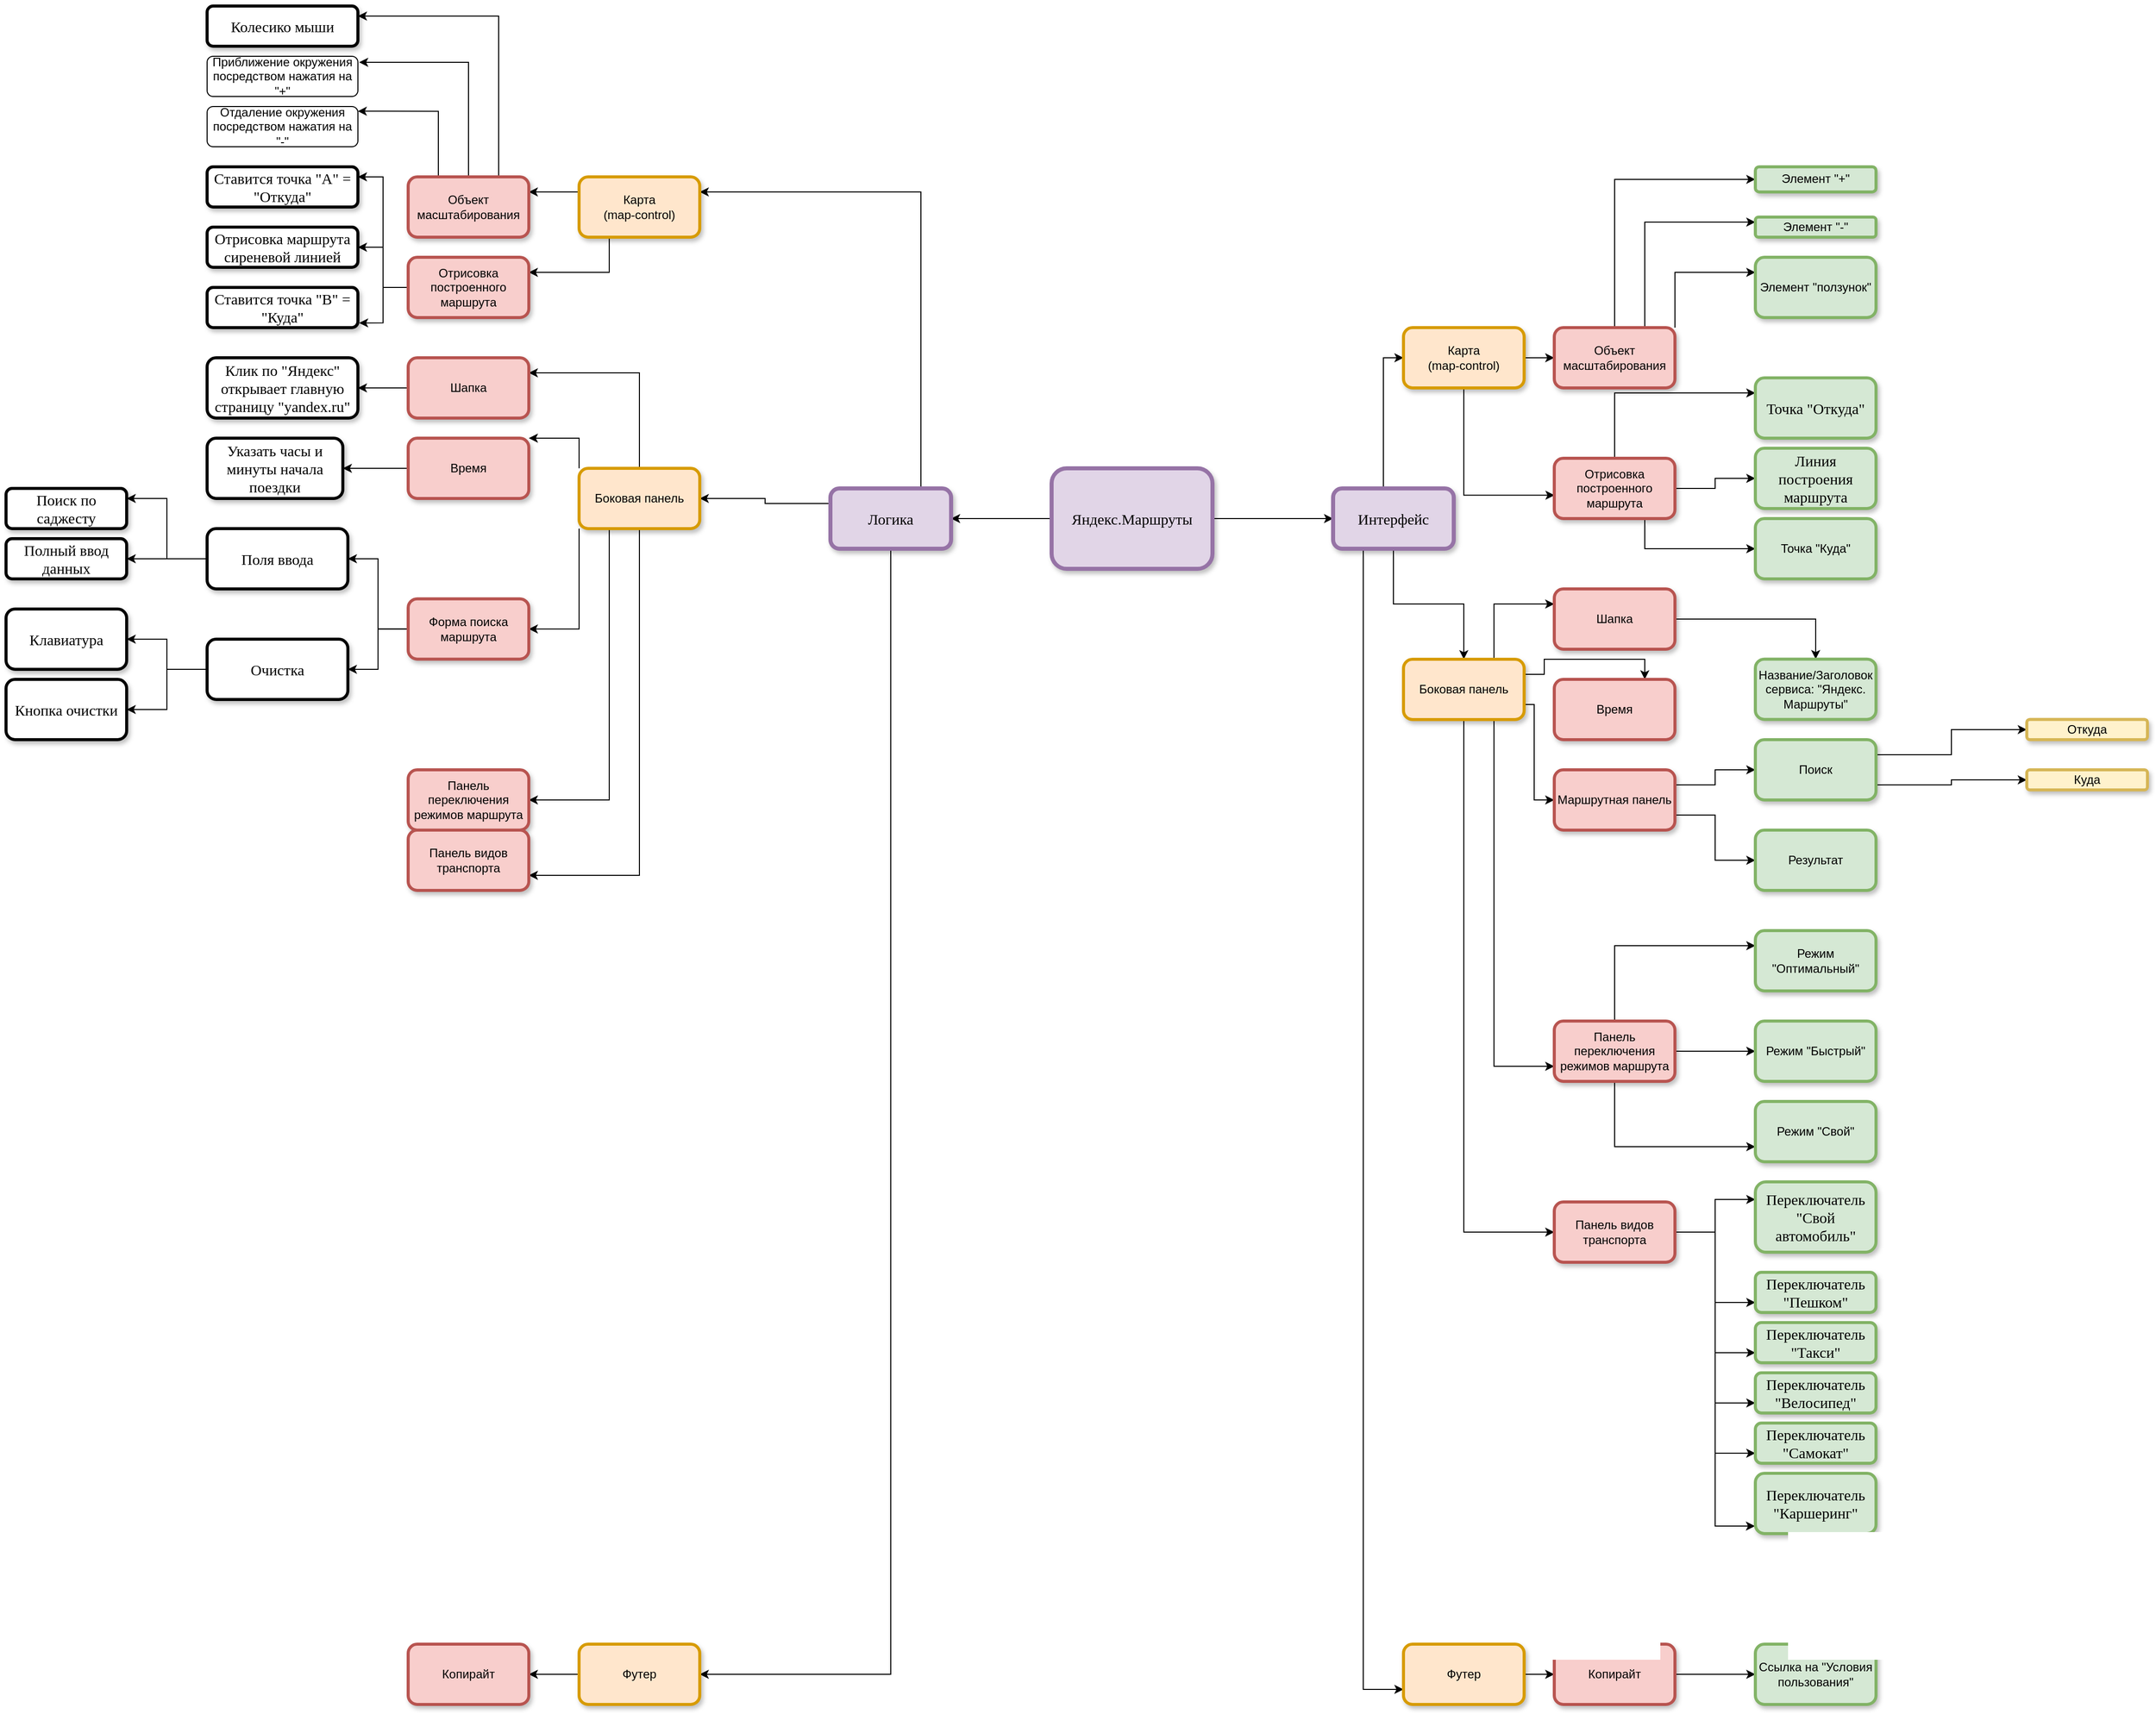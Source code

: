 <mxfile version="13.7.9" type="github">
  <diagram id="JYulxX1TRv3ShmWKhxzZ" name="Page-1">
    <mxGraphModel dx="1321" dy="1535" grid="1" gridSize="10" guides="1" tooltips="1" connect="1" arrows="1" fold="1" page="1" pageScale="1" pageWidth="850" pageHeight="1100" math="0" shadow="0">
      <root>
        <mxCell id="0" />
        <mxCell id="1" parent="0" />
        <mxCell id="xVS0SVnmhG7d80Ztr5bn-7" style="edgeStyle=orthogonalEdgeStyle;rounded=1;orthogonalLoop=1;jettySize=auto;html=1;exitX=0;exitY=0.5;exitDx=0;exitDy=0;shadow=0;fontSize=15;strokeWidth=1;fillColor=#e1d5e7;glass=0;sketch=0;fontFamily=Times New Roman;fontStyle=0" edge="1" parent="1" source="xVS0SVnmhG7d80Ztr5bn-6" target="xVS0SVnmhG7d80Ztr5bn-10">
          <mxGeometry relative="1" as="geometry">
            <mxPoint x="200" y="130" as="targetPoint" />
          </mxGeometry>
        </mxCell>
        <mxCell id="xVS0SVnmhG7d80Ztr5bn-8" style="edgeStyle=orthogonalEdgeStyle;rounded=1;orthogonalLoop=1;jettySize=auto;html=1;exitX=1;exitY=0.5;exitDx=0;exitDy=0;shadow=0;fontSize=15;strokeWidth=1;fillColor=#e1d5e7;glass=0;sketch=0;fontFamily=Times New Roman;fontStyle=0" edge="1" parent="1" source="xVS0SVnmhG7d80Ztr5bn-6" target="xVS0SVnmhG7d80Ztr5bn-9">
          <mxGeometry relative="1" as="geometry">
            <mxPoint x="700" y="130" as="targetPoint" />
          </mxGeometry>
        </mxCell>
        <mxCell id="xVS0SVnmhG7d80Ztr5bn-6" value="&lt;h3 style=&quot;font-size: 15px;&quot;&gt;&lt;font style=&quot;font-size: 15px;&quot;&gt;&lt;span style=&quot;font-size: 15px;&quot;&gt;&lt;span style=&quot;font-weight: normal; font-size: 15px;&quot;&gt;Яндекс.Маршруты&lt;/span&gt;&lt;/span&gt;&lt;/font&gt;&lt;/h3&gt;" style="rounded=1;whiteSpace=wrap;html=1; border-color=pink;fillColor=#e1d5e7;strokeColor=#9673a6;strokeWidth=4;perimeterSpacing=0;shadow=1;glass=0;sketch=0;fontFamily=Times New Roman;fontStyle=0;fontSize=15;" vertex="1" parent="1">
          <mxGeometry x="360" y="80" width="160" height="100" as="geometry" />
        </mxCell>
        <mxCell id="xVS0SVnmhG7d80Ztr5bn-15" style="edgeStyle=orthogonalEdgeStyle;rounded=0;orthogonalLoop=1;jettySize=auto;html=1;exitX=0.5;exitY=1;exitDx=0;exitDy=0;fontFamily=Times New Roman;fontSize=15;" edge="1" parent="1" source="xVS0SVnmhG7d80Ztr5bn-9" target="xVS0SVnmhG7d80Ztr5bn-18">
          <mxGeometry relative="1" as="geometry">
            <mxPoint x="860" y="130" as="targetPoint" />
          </mxGeometry>
        </mxCell>
        <mxCell id="xVS0SVnmhG7d80Ztr5bn-59" style="edgeStyle=orthogonalEdgeStyle;rounded=0;orthogonalLoop=1;jettySize=auto;html=1;exitX=0.5;exitY=0;exitDx=0;exitDy=0;entryX=0;entryY=0.5;entryDx=0;entryDy=0;fontFamily=Times New Roman;fontSize=15;" edge="1" parent="1" source="xVS0SVnmhG7d80Ztr5bn-9" target="xVS0SVnmhG7d80Ztr5bn-21">
          <mxGeometry relative="1" as="geometry">
            <Array as="points">
              <mxPoint x="690" y="100" />
              <mxPoint x="690" y="-30" />
            </Array>
          </mxGeometry>
        </mxCell>
        <mxCell id="xVS0SVnmhG7d80Ztr5bn-84" style="edgeStyle=orthogonalEdgeStyle;rounded=0;orthogonalLoop=1;jettySize=auto;html=1;exitX=0.25;exitY=1;exitDx=0;exitDy=0;entryX=0;entryY=0.75;entryDx=0;entryDy=0;fontFamily=Times New Roman;fontSize=15;" edge="1" parent="1" source="xVS0SVnmhG7d80Ztr5bn-9" target="xVS0SVnmhG7d80Ztr5bn-17">
          <mxGeometry relative="1" as="geometry" />
        </mxCell>
        <mxCell id="xVS0SVnmhG7d80Ztr5bn-9" value="Интерфейс" style="rounded=1;whiteSpace=wrap;html=1;shadow=1;strokeColor=#9673a6;strokeWidth=4;fillColor=#e1d5e7;glass=0;sketch=0;fontFamily=Times New Roman;fontStyle=0;fontSize=15;" vertex="1" parent="1">
          <mxGeometry x="640" y="100" width="120" height="60" as="geometry" />
        </mxCell>
        <mxCell id="xVS0SVnmhG7d80Ztr5bn-165" style="edgeStyle=orthogonalEdgeStyle;rounded=0;orthogonalLoop=1;jettySize=auto;html=1;exitX=0.75;exitY=0;exitDx=0;exitDy=0;entryX=1;entryY=0.25;entryDx=0;entryDy=0;shadow=0;strokeColor=#000000;strokeWidth=1;fontFamily=Times New Roman;fontSize=15;" edge="1" parent="1" source="xVS0SVnmhG7d80Ztr5bn-10" target="xVS0SVnmhG7d80Ztr5bn-157">
          <mxGeometry relative="1" as="geometry" />
        </mxCell>
        <mxCell id="xVS0SVnmhG7d80Ztr5bn-169" style="edgeStyle=orthogonalEdgeStyle;rounded=0;orthogonalLoop=1;jettySize=auto;html=1;exitX=0;exitY=0.25;exitDx=0;exitDy=0;entryX=1;entryY=0.5;entryDx=0;entryDy=0;shadow=0;strokeColor=#000000;strokeWidth=1;fontFamily=Times New Roman;fontSize=15;" edge="1" parent="1" source="xVS0SVnmhG7d80Ztr5bn-10" target="xVS0SVnmhG7d80Ztr5bn-153">
          <mxGeometry relative="1" as="geometry" />
        </mxCell>
        <mxCell id="xVS0SVnmhG7d80Ztr5bn-176" style="edgeStyle=orthogonalEdgeStyle;rounded=0;orthogonalLoop=1;jettySize=auto;html=1;exitX=0.5;exitY=1;exitDx=0;exitDy=0;entryX=1;entryY=0.5;entryDx=0;entryDy=0;shadow=0;strokeColor=#000000;strokeWidth=1;fontFamily=Times New Roman;fontSize=15;" edge="1" parent="1" source="xVS0SVnmhG7d80Ztr5bn-10" target="xVS0SVnmhG7d80Ztr5bn-147">
          <mxGeometry relative="1" as="geometry" />
        </mxCell>
        <mxCell id="xVS0SVnmhG7d80Ztr5bn-10" value="Логика" style="rounded=1;whiteSpace=wrap;html=1;shadow=1;strokeColor=#9673a6;strokeWidth=4;fillColor=#e1d5e7;glass=0;sketch=0;fontFamily=Times New Roman;fontStyle=0;fontSize=15;" vertex="1" parent="1">
          <mxGeometry x="140" y="100" width="120" height="60" as="geometry" />
        </mxCell>
        <mxCell id="xVS0SVnmhG7d80Ztr5bn-85" style="edgeStyle=orthogonalEdgeStyle;rounded=0;orthogonalLoop=1;jettySize=auto;html=1;exitX=1;exitY=0.5;exitDx=0;exitDy=0;fontFamily=Times New Roman;fontSize=15;" edge="1" parent="1" source="xVS0SVnmhG7d80Ztr5bn-17" target="xVS0SVnmhG7d80Ztr5bn-86">
          <mxGeometry relative="1" as="geometry">
            <mxPoint x="880" y="970" as="targetPoint" />
          </mxGeometry>
        </mxCell>
        <mxCell id="xVS0SVnmhG7d80Ztr5bn-17" value="Футер" style="rounded=1;whiteSpace=wrap;html=1;fillColor=#ffe6cc;strokeColor=#d79b00;strokeWidth=3;shadow=1;" vertex="1" parent="1">
          <mxGeometry x="710" y="1250" width="120" height="60" as="geometry" />
        </mxCell>
        <mxCell id="xVS0SVnmhG7d80Ztr5bn-55" style="edgeStyle=orthogonalEdgeStyle;rounded=0;orthogonalLoop=1;jettySize=auto;html=1;exitX=0.75;exitY=0;exitDx=0;exitDy=0;entryX=0;entryY=0.25;entryDx=0;entryDy=0;fontFamily=Times New Roman;fontSize=15;" edge="1" parent="1" source="xVS0SVnmhG7d80Ztr5bn-18" target="xVS0SVnmhG7d80Ztr5bn-19">
          <mxGeometry relative="1" as="geometry" />
        </mxCell>
        <mxCell id="xVS0SVnmhG7d80Ztr5bn-68" style="edgeStyle=orthogonalEdgeStyle;rounded=0;orthogonalLoop=1;jettySize=auto;html=1;exitX=1;exitY=0.25;exitDx=0;exitDy=0;entryX=0.75;entryY=0;entryDx=0;entryDy=0;fontFamily=Times New Roman;fontSize=15;" edge="1" parent="1" source="xVS0SVnmhG7d80Ztr5bn-18" target="xVS0SVnmhG7d80Ztr5bn-28">
          <mxGeometry relative="1" as="geometry" />
        </mxCell>
        <mxCell id="xVS0SVnmhG7d80Ztr5bn-69" style="edgeStyle=orthogonalEdgeStyle;rounded=0;orthogonalLoop=1;jettySize=auto;html=1;exitX=1;exitY=0.75;exitDx=0;exitDy=0;entryX=0;entryY=0.5;entryDx=0;entryDy=0;fontFamily=Times New Roman;fontSize=15;" edge="1" parent="1" source="xVS0SVnmhG7d80Ztr5bn-18" target="xVS0SVnmhG7d80Ztr5bn-29">
          <mxGeometry relative="1" as="geometry">
            <Array as="points">
              <mxPoint x="840" y="315" />
              <mxPoint x="840" y="410" />
            </Array>
          </mxGeometry>
        </mxCell>
        <mxCell id="xVS0SVnmhG7d80Ztr5bn-70" style="edgeStyle=orthogonalEdgeStyle;rounded=0;orthogonalLoop=1;jettySize=auto;html=1;exitX=0.75;exitY=1;exitDx=0;exitDy=0;entryX=0;entryY=0.75;entryDx=0;entryDy=0;fontFamily=Times New Roman;fontSize=15;" edge="1" parent="1" source="xVS0SVnmhG7d80Ztr5bn-18" target="xVS0SVnmhG7d80Ztr5bn-31">
          <mxGeometry relative="1" as="geometry" />
        </mxCell>
        <mxCell id="xVS0SVnmhG7d80Ztr5bn-71" style="edgeStyle=orthogonalEdgeStyle;rounded=0;orthogonalLoop=1;jettySize=auto;html=1;exitX=0.5;exitY=1;exitDx=0;exitDy=0;entryX=0;entryY=0.5;entryDx=0;entryDy=0;fontFamily=Times New Roman;fontSize=15;" edge="1" parent="1" source="xVS0SVnmhG7d80Ztr5bn-18" target="xVS0SVnmhG7d80Ztr5bn-33">
          <mxGeometry relative="1" as="geometry" />
        </mxCell>
        <mxCell id="xVS0SVnmhG7d80Ztr5bn-18" value="Боковая панель" style="rounded=1;whiteSpace=wrap;html=1;fillColor=#ffe6cc;strokeColor=#d79b00;strokeWidth=3;shadow=1;" vertex="1" parent="1">
          <mxGeometry x="710" y="270" width="120" height="60" as="geometry" />
        </mxCell>
        <mxCell id="xVS0SVnmhG7d80Ztr5bn-22" style="edgeStyle=orthogonalEdgeStyle;rounded=0;orthogonalLoop=1;jettySize=auto;html=1;exitX=1;exitY=0.5;exitDx=0;exitDy=0;fontFamily=Times New Roman;fontSize=15;" edge="1" parent="1" source="xVS0SVnmhG7d80Ztr5bn-19" target="xVS0SVnmhG7d80Ztr5bn-23">
          <mxGeometry relative="1" as="geometry">
            <mxPoint x="970" y="30" as="targetPoint" />
          </mxGeometry>
        </mxCell>
        <mxCell id="xVS0SVnmhG7d80Ztr5bn-19" value="Шапка" style="rounded=1;whiteSpace=wrap;html=1;fillColor=#f8cecc;strokeColor=#b85450;strokeWidth=3;shadow=1;" vertex="1" parent="1">
          <mxGeometry x="860" y="200" width="120" height="60" as="geometry" />
        </mxCell>
        <mxCell id="xVS0SVnmhG7d80Ztr5bn-45" style="edgeStyle=orthogonalEdgeStyle;rounded=0;orthogonalLoop=1;jettySize=auto;html=1;exitX=0.5;exitY=1;exitDx=0;exitDy=0;entryX=0.002;entryY=0.613;entryDx=0;entryDy=0;entryPerimeter=0;fontFamily=Times New Roman;fontSize=15;" edge="1" parent="1" source="xVS0SVnmhG7d80Ztr5bn-21" target="xVS0SVnmhG7d80Ztr5bn-44">
          <mxGeometry relative="1" as="geometry" />
        </mxCell>
        <mxCell id="xVS0SVnmhG7d80Ztr5bn-46" style="edgeStyle=orthogonalEdgeStyle;rounded=0;orthogonalLoop=1;jettySize=auto;html=1;exitX=1;exitY=0.5;exitDx=0;exitDy=0;fontFamily=Times New Roman;fontSize=15;" edge="1" parent="1" source="xVS0SVnmhG7d80Ztr5bn-21" target="xVS0SVnmhG7d80Ztr5bn-47">
          <mxGeometry relative="1" as="geometry">
            <mxPoint x="1060" y="209.862" as="targetPoint" />
          </mxGeometry>
        </mxCell>
        <mxCell id="xVS0SVnmhG7d80Ztr5bn-21" value="&lt;div&gt;Карта&lt;/div&gt;&lt;div&gt;(map-control)&lt;br&gt;&lt;/div&gt;" style="rounded=1;whiteSpace=wrap;html=1;fillColor=#ffe6cc;strokeColor=#d79b00;strokeWidth=3;shadow=1;" vertex="1" parent="1">
          <mxGeometry x="710" y="-60" width="120" height="60" as="geometry" />
        </mxCell>
        <mxCell id="xVS0SVnmhG7d80Ztr5bn-23" value="&lt;div&gt;Название/Заголовок&lt;/div&gt;&lt;div&gt;сервиса: &quot;Яндекс. Маршруты&quot;&lt;br&gt;&lt;/div&gt;" style="rounded=1;whiteSpace=wrap;html=1;fillColor=#d5e8d4;strokeColor=#82b366;strokeWidth=3;shadow=1;" vertex="1" parent="1">
          <mxGeometry x="1060" y="269.86" width="120" height="60" as="geometry" />
        </mxCell>
        <mxCell id="xVS0SVnmhG7d80Ztr5bn-28" value="Время" style="rounded=1;whiteSpace=wrap;html=1;fillColor=#f8cecc;strokeColor=#b85450;strokeWidth=3;shadow=1;" vertex="1" parent="1">
          <mxGeometry x="860" y="290" width="120" height="60" as="geometry" />
        </mxCell>
        <mxCell id="xVS0SVnmhG7d80Ztr5bn-35" style="edgeStyle=orthogonalEdgeStyle;rounded=0;orthogonalLoop=1;jettySize=auto;html=1;exitX=1;exitY=0.25;exitDx=0;exitDy=0;fontFamily=Times New Roman;fontSize=15;" edge="1" parent="1" source="xVS0SVnmhG7d80Ztr5bn-29" target="xVS0SVnmhG7d80Ztr5bn-36">
          <mxGeometry relative="1" as="geometry">
            <mxPoint x="1360" y="765.034" as="targetPoint" />
          </mxGeometry>
        </mxCell>
        <mxCell id="xVS0SVnmhG7d80Ztr5bn-37" style="edgeStyle=orthogonalEdgeStyle;rounded=0;orthogonalLoop=1;jettySize=auto;html=1;exitX=1;exitY=0.75;exitDx=0;exitDy=0;fontFamily=Times New Roman;fontSize=15;" edge="1" parent="1" source="xVS0SVnmhG7d80Ztr5bn-29" target="xVS0SVnmhG7d80Ztr5bn-38">
          <mxGeometry relative="1" as="geometry">
            <mxPoint x="1290" y="850" as="targetPoint" />
          </mxGeometry>
        </mxCell>
        <mxCell id="xVS0SVnmhG7d80Ztr5bn-29" value="Маршрутная панель" style="rounded=1;whiteSpace=wrap;html=1;fillColor=#f8cecc;strokeColor=#b85450;strokeWidth=3;shadow=1;" vertex="1" parent="1">
          <mxGeometry x="860" y="380" width="120" height="60" as="geometry" />
        </mxCell>
        <mxCell id="xVS0SVnmhG7d80Ztr5bn-98" style="edgeStyle=orthogonalEdgeStyle;rounded=0;orthogonalLoop=1;jettySize=auto;html=1;exitX=0.5;exitY=0;exitDx=0;exitDy=0;entryX=0;entryY=0.25;entryDx=0;entryDy=0;fontFamily=Times New Roman;fontSize=15;" edge="1" parent="1" source="xVS0SVnmhG7d80Ztr5bn-31" target="xVS0SVnmhG7d80Ztr5bn-95">
          <mxGeometry relative="1" as="geometry" />
        </mxCell>
        <mxCell id="xVS0SVnmhG7d80Ztr5bn-101" style="edgeStyle=orthogonalEdgeStyle;rounded=0;orthogonalLoop=1;jettySize=auto;html=1;exitX=0.5;exitY=1;exitDx=0;exitDy=0;entryX=0;entryY=0.75;entryDx=0;entryDy=0;fontFamily=Times New Roman;fontSize=15;" edge="1" parent="1" source="xVS0SVnmhG7d80Ztr5bn-31" target="xVS0SVnmhG7d80Ztr5bn-100">
          <mxGeometry relative="1" as="geometry" />
        </mxCell>
        <mxCell id="xVS0SVnmhG7d80Ztr5bn-102" style="edgeStyle=orthogonalEdgeStyle;rounded=0;orthogonalLoop=1;jettySize=auto;html=1;exitX=1;exitY=0.5;exitDx=0;exitDy=0;fontFamily=Times New Roman;fontSize=15;entryX=0;entryY=0.5;entryDx=0;entryDy=0;" edge="1" parent="1" source="xVS0SVnmhG7d80Ztr5bn-31" target="xVS0SVnmhG7d80Ztr5bn-97">
          <mxGeometry relative="1" as="geometry">
            <mxPoint x="1050.0" y="660" as="targetPoint" />
          </mxGeometry>
        </mxCell>
        <mxCell id="xVS0SVnmhG7d80Ztr5bn-31" value="Панель переключения режимов маршрута" style="rounded=1;whiteSpace=wrap;html=1;fillColor=#f8cecc;strokeColor=#b85450;strokeWidth=3;shadow=1;" vertex="1" parent="1">
          <mxGeometry x="860" y="630" width="120" height="60" as="geometry" />
        </mxCell>
        <mxCell id="xVS0SVnmhG7d80Ztr5bn-39" style="edgeStyle=orthogonalEdgeStyle;rounded=0;orthogonalLoop=1;jettySize=auto;html=1;exitX=1;exitY=0.25;exitDx=0;exitDy=0;fontFamily=Times New Roman;fontSize=15;" edge="1" parent="1" source="xVS0SVnmhG7d80Ztr5bn-36" target="xVS0SVnmhG7d80Ztr5bn-40">
          <mxGeometry relative="1" as="geometry">
            <mxPoint x="1560" y="749.862" as="targetPoint" />
          </mxGeometry>
        </mxCell>
        <mxCell id="xVS0SVnmhG7d80Ztr5bn-41" style="edgeStyle=orthogonalEdgeStyle;rounded=0;orthogonalLoop=1;jettySize=auto;html=1;exitX=1;exitY=0.75;exitDx=0;exitDy=0;fontFamily=Times New Roman;fontSize=15;" edge="1" parent="1" source="xVS0SVnmhG7d80Ztr5bn-36" target="xVS0SVnmhG7d80Ztr5bn-42">
          <mxGeometry relative="1" as="geometry">
            <mxPoint x="1490" y="830" as="targetPoint" />
          </mxGeometry>
        </mxCell>
        <mxCell id="xVS0SVnmhG7d80Ztr5bn-36" value="Поиск" style="rounded=1;whiteSpace=wrap;html=1;fillColor=#d5e8d4;strokeColor=#82b366;strokeWidth=3;shadow=1;" vertex="1" parent="1">
          <mxGeometry x="1060" y="350.004" width="120" height="60" as="geometry" />
        </mxCell>
        <mxCell id="xVS0SVnmhG7d80Ztr5bn-38" value="Результат" style="rounded=1;whiteSpace=wrap;html=1;fillColor=#d5e8d4;strokeColor=#82b366;strokeWidth=3;shadow=1;" vertex="1" parent="1">
          <mxGeometry x="1060" y="440" width="120" height="60" as="geometry" />
        </mxCell>
        <mxCell id="xVS0SVnmhG7d80Ztr5bn-40" value="Откуда" style="rounded=1;whiteSpace=wrap;html=1;fillColor=#fff2cc;strokeColor=#d6b656;strokeWidth=3;shadow=1;" vertex="1" parent="1">
          <mxGeometry x="1330" y="329.86" width="120" height="20.14" as="geometry" />
        </mxCell>
        <mxCell id="xVS0SVnmhG7d80Ztr5bn-42" value="Куда" style="rounded=1;whiteSpace=wrap;html=1;fillColor=#fff2cc;strokeColor=#d6b656;strokeWidth=3;shadow=1;" vertex="1" parent="1">
          <mxGeometry x="1330" y="380" width="120" height="20" as="geometry" />
        </mxCell>
        <mxCell id="xVS0SVnmhG7d80Ztr5bn-80" style="edgeStyle=orthogonalEdgeStyle;rounded=0;orthogonalLoop=1;jettySize=auto;html=1;exitX=0.5;exitY=0;exitDx=0;exitDy=0;entryX=0;entryY=0.25;entryDx=0;entryDy=0;fontFamily=Times New Roman;fontSize=15;" edge="1" parent="1" source="xVS0SVnmhG7d80Ztr5bn-44" target="xVS0SVnmhG7d80Ztr5bn-74">
          <mxGeometry relative="1" as="geometry" />
        </mxCell>
        <mxCell id="xVS0SVnmhG7d80Ztr5bn-92" style="edgeStyle=orthogonalEdgeStyle;rounded=0;orthogonalLoop=1;jettySize=auto;html=1;exitX=0.75;exitY=1;exitDx=0;exitDy=0;entryX=0;entryY=0.5;entryDx=0;entryDy=0;fontFamily=Times New Roman;fontSize=15;" edge="1" parent="1" source="xVS0SVnmhG7d80Ztr5bn-44" target="xVS0SVnmhG7d80Ztr5bn-90">
          <mxGeometry relative="1" as="geometry" />
        </mxCell>
        <mxCell id="xVS0SVnmhG7d80Ztr5bn-93" style="edgeStyle=orthogonalEdgeStyle;rounded=0;orthogonalLoop=1;jettySize=auto;html=1;exitX=1;exitY=0.5;exitDx=0;exitDy=0;entryX=0;entryY=0.5;entryDx=0;entryDy=0;fontFamily=Times New Roman;fontSize=15;" edge="1" parent="1" source="xVS0SVnmhG7d80Ztr5bn-44" target="xVS0SVnmhG7d80Ztr5bn-75">
          <mxGeometry relative="1" as="geometry" />
        </mxCell>
        <mxCell id="xVS0SVnmhG7d80Ztr5bn-44" value="Отрисовка построенного маршрута" style="rounded=1;whiteSpace=wrap;html=1;fillColor=#f8cecc;strokeColor=#b85450;strokeWidth=3;shadow=1;" vertex="1" parent="1">
          <mxGeometry x="860" y="70" width="120" height="60" as="geometry" />
        </mxCell>
        <mxCell id="xVS0SVnmhG7d80Ztr5bn-62" style="edgeStyle=orthogonalEdgeStyle;rounded=0;orthogonalLoop=1;jettySize=auto;html=1;exitX=0.5;exitY=0;exitDx=0;exitDy=0;entryX=0;entryY=0.5;entryDx=0;entryDy=0;fontFamily=Times New Roman;fontSize=15;" edge="1" parent="1" source="xVS0SVnmhG7d80Ztr5bn-47" target="xVS0SVnmhG7d80Ztr5bn-49">
          <mxGeometry relative="1" as="geometry" />
        </mxCell>
        <mxCell id="xVS0SVnmhG7d80Ztr5bn-78" style="edgeStyle=orthogonalEdgeStyle;rounded=0;orthogonalLoop=1;jettySize=auto;html=1;exitX=0.75;exitY=0;exitDx=0;exitDy=0;entryX=0;entryY=0.25;entryDx=0;entryDy=0;fontFamily=Times New Roman;fontSize=15;" edge="1" parent="1" source="xVS0SVnmhG7d80Ztr5bn-47" target="xVS0SVnmhG7d80Ztr5bn-51">
          <mxGeometry relative="1" as="geometry" />
        </mxCell>
        <mxCell id="xVS0SVnmhG7d80Ztr5bn-79" style="edgeStyle=orthogonalEdgeStyle;rounded=0;orthogonalLoop=1;jettySize=auto;html=1;exitX=1;exitY=0;exitDx=0;exitDy=0;entryX=0;entryY=0.25;entryDx=0;entryDy=0;fontFamily=Times New Roman;fontSize=15;" edge="1" parent="1" source="xVS0SVnmhG7d80Ztr5bn-47" target="xVS0SVnmhG7d80Ztr5bn-53">
          <mxGeometry relative="1" as="geometry" />
        </mxCell>
        <mxCell id="xVS0SVnmhG7d80Ztr5bn-47" value="Объект масштабирования" style="rounded=1;whiteSpace=wrap;html=1;fillColor=#f8cecc;strokeColor=#b85450;strokeWidth=3;shadow=1;" vertex="1" parent="1">
          <mxGeometry x="860" y="-59.998" width="120" height="60" as="geometry" />
        </mxCell>
        <mxCell id="xVS0SVnmhG7d80Ztr5bn-49" value="Элемент &quot;+&quot;" style="rounded=1;whiteSpace=wrap;html=1;fillColor=#d5e8d4;strokeColor=#82b366;strokeWidth=3;shadow=1;" vertex="1" parent="1">
          <mxGeometry x="1060" y="-220.0" width="120" height="24.97" as="geometry" />
        </mxCell>
        <mxCell id="xVS0SVnmhG7d80Ztr5bn-51" value="Элемент &quot;-&quot;" style="rounded=1;whiteSpace=wrap;html=1;fillColor=#d5e8d4;strokeColor=#82b366;strokeWidth=3;shadow=1;" vertex="1" parent="1">
          <mxGeometry x="1060" y="-170" width="120" height="20" as="geometry" />
        </mxCell>
        <mxCell id="xVS0SVnmhG7d80Ztr5bn-53" value="Элемент &quot;ползунок&quot;" style="rounded=1;whiteSpace=wrap;html=1;fillColor=#d5e8d4;strokeColor=#82b366;strokeWidth=3;shadow=1;" vertex="1" parent="1">
          <mxGeometry x="1060" y="-130" width="120" height="60" as="geometry" />
        </mxCell>
        <mxCell id="xVS0SVnmhG7d80Ztr5bn-110" style="edgeStyle=orthogonalEdgeStyle;rounded=0;orthogonalLoop=1;jettySize=auto;html=1;exitX=1;exitY=0.5;exitDx=0;exitDy=0;entryX=0;entryY=0.25;entryDx=0;entryDy=0;fontFamily=Times New Roman;fontSize=15;" edge="1" parent="1" source="xVS0SVnmhG7d80Ztr5bn-33" target="xVS0SVnmhG7d80Ztr5bn-103">
          <mxGeometry relative="1" as="geometry" />
        </mxCell>
        <mxCell id="xVS0SVnmhG7d80Ztr5bn-111" style="edgeStyle=orthogonalEdgeStyle;rounded=0;orthogonalLoop=1;jettySize=auto;html=1;exitX=1;exitY=0.5;exitDx=0;exitDy=0;entryX=0;entryY=0.75;entryDx=0;entryDy=0;fontFamily=Times New Roman;fontSize=15;" edge="1" parent="1" source="xVS0SVnmhG7d80Ztr5bn-33" target="xVS0SVnmhG7d80Ztr5bn-104">
          <mxGeometry relative="1" as="geometry" />
        </mxCell>
        <mxCell id="xVS0SVnmhG7d80Ztr5bn-112" style="edgeStyle=orthogonalEdgeStyle;rounded=0;orthogonalLoop=1;jettySize=auto;html=1;exitX=1;exitY=0.5;exitDx=0;exitDy=0;entryX=0;entryY=0.75;entryDx=0;entryDy=0;fontFamily=Times New Roman;fontSize=15;" edge="1" parent="1" source="xVS0SVnmhG7d80Ztr5bn-33" target="xVS0SVnmhG7d80Ztr5bn-105">
          <mxGeometry relative="1" as="geometry" />
        </mxCell>
        <mxCell id="xVS0SVnmhG7d80Ztr5bn-113" style="edgeStyle=orthogonalEdgeStyle;rounded=0;orthogonalLoop=1;jettySize=auto;html=1;exitX=1;exitY=0.5;exitDx=0;exitDy=0;entryX=0;entryY=0.75;entryDx=0;entryDy=0;fontFamily=Times New Roman;fontSize=15;" edge="1" parent="1" source="xVS0SVnmhG7d80Ztr5bn-33" target="xVS0SVnmhG7d80Ztr5bn-106">
          <mxGeometry relative="1" as="geometry" />
        </mxCell>
        <mxCell id="xVS0SVnmhG7d80Ztr5bn-114" style="edgeStyle=orthogonalEdgeStyle;rounded=0;orthogonalLoop=1;jettySize=auto;html=1;exitX=1;exitY=0.5;exitDx=0;exitDy=0;entryX=0;entryY=0.75;entryDx=0;entryDy=0;fontFamily=Times New Roman;fontSize=15;" edge="1" parent="1" source="xVS0SVnmhG7d80Ztr5bn-33" target="xVS0SVnmhG7d80Ztr5bn-107">
          <mxGeometry relative="1" as="geometry" />
        </mxCell>
        <mxCell id="xVS0SVnmhG7d80Ztr5bn-115" style="edgeStyle=orthogonalEdgeStyle;rounded=0;orthogonalLoop=1;jettySize=auto;html=1;exitX=1;exitY=0.5;exitDx=0;exitDy=0;entryX=-0.003;entryY=0.875;entryDx=0;entryDy=0;entryPerimeter=0;fontFamily=Times New Roman;fontSize=15;" edge="1" parent="1" source="xVS0SVnmhG7d80Ztr5bn-33" target="xVS0SVnmhG7d80Ztr5bn-109">
          <mxGeometry relative="1" as="geometry" />
        </mxCell>
        <mxCell id="xVS0SVnmhG7d80Ztr5bn-33" value="Панель видов транспорта" style="rounded=1;whiteSpace=wrap;html=1;fillColor=#f8cecc;strokeColor=#b85450;strokeWidth=3;shadow=1;" vertex="1" parent="1">
          <mxGeometry x="860" y="810" width="120" height="60" as="geometry" />
        </mxCell>
        <mxCell id="xVS0SVnmhG7d80Ztr5bn-74" value="Точка &quot;Откуда&quot;" style="rounded=1;whiteSpace=wrap;html=1;shadow=1;glass=0;sketch=0;strokeWidth=3;fontFamily=Times New Roman;fontSize=15;fillColor=#d5e8d4;strokeColor=#82b366;" vertex="1" parent="1">
          <mxGeometry x="1060" y="-10" width="120" height="60" as="geometry" />
        </mxCell>
        <mxCell id="xVS0SVnmhG7d80Ztr5bn-75" value="Линия построения маршрута" style="rounded=1;whiteSpace=wrap;html=1;shadow=1;glass=0;sketch=0;strokeWidth=3;fontFamily=Times New Roman;fontSize=15;fillColor=#d5e8d4;strokeColor=#82b366;" vertex="1" parent="1">
          <mxGeometry x="1060" y="60" width="120" height="60" as="geometry" />
        </mxCell>
        <mxCell id="xVS0SVnmhG7d80Ztr5bn-87" style="edgeStyle=orthogonalEdgeStyle;rounded=0;orthogonalLoop=1;jettySize=auto;html=1;exitX=1;exitY=0.5;exitDx=0;exitDy=0;fontFamily=Times New Roman;fontSize=15;" edge="1" parent="1" source="xVS0SVnmhG7d80Ztr5bn-86" target="xVS0SVnmhG7d80Ztr5bn-88">
          <mxGeometry relative="1" as="geometry">
            <mxPoint x="1050" y="970" as="targetPoint" />
          </mxGeometry>
        </mxCell>
        <mxCell id="xVS0SVnmhG7d80Ztr5bn-86" value="Копирайт" style="rounded=1;whiteSpace=wrap;html=1;fillColor=#f8cecc;strokeColor=#b85450;strokeWidth=3;shadow=1;" vertex="1" parent="1">
          <mxGeometry x="860" y="1250" width="120" height="60" as="geometry" />
        </mxCell>
        <mxCell id="xVS0SVnmhG7d80Ztr5bn-88" value="Ссылка на &quot;Условия пользования&quot;" style="rounded=1;whiteSpace=wrap;html=1;fillColor=#d5e8d4;strokeColor=#82b366;strokeWidth=3;shadow=1;" vertex="1" parent="1">
          <mxGeometry x="1060" y="1250" width="120" height="60" as="geometry" />
        </mxCell>
        <mxCell id="xVS0SVnmhG7d80Ztr5bn-90" value="Точка &quot;Куда&quot;" style="rounded=1;whiteSpace=wrap;html=1;fillColor=#d5e8d4;strokeColor=#82b366;strokeWidth=3;shadow=1;" vertex="1" parent="1">
          <mxGeometry x="1060" y="130" width="120" height="60" as="geometry" />
        </mxCell>
        <mxCell id="xVS0SVnmhG7d80Ztr5bn-95" value="Режим &quot;Оптимальный&quot;" style="rounded=1;whiteSpace=wrap;html=1;fillColor=#d5e8d4;strokeColor=#82b366;strokeWidth=3;shadow=1;" vertex="1" parent="1">
          <mxGeometry x="1060.0" y="540" width="120" height="60" as="geometry" />
        </mxCell>
        <mxCell id="xVS0SVnmhG7d80Ztr5bn-97" value="Режим &quot;Быстрый&quot;" style="rounded=1;whiteSpace=wrap;html=1;fillColor=#d5e8d4;strokeColor=#82b366;strokeWidth=3;shadow=1;" vertex="1" parent="1">
          <mxGeometry x="1060.0" y="630" width="120" height="60" as="geometry" />
        </mxCell>
        <mxCell id="xVS0SVnmhG7d80Ztr5bn-100" value="Режим &quot;Свой&quot;" style="rounded=1;whiteSpace=wrap;html=1;fillColor=#d5e8d4;strokeColor=#82b366;strokeWidth=3;shadow=1;" vertex="1" parent="1">
          <mxGeometry x="1060.0" y="710" width="120" height="60" as="geometry" />
        </mxCell>
        <mxCell id="xVS0SVnmhG7d80Ztr5bn-103" value="Переключатель &quot;Свой автомобиль&quot;" style="rounded=1;whiteSpace=wrap;html=1;shadow=1;glass=0;sketch=0;strokeWidth=3;fontFamily=Times New Roman;fontSize=15;fillColor=#d5e8d4;strokeColor=#82b366;" vertex="1" parent="1">
          <mxGeometry x="1060" y="790" width="120" height="70" as="geometry" />
        </mxCell>
        <mxCell id="xVS0SVnmhG7d80Ztr5bn-104" value="Переключатель &quot;Пешком&quot;" style="rounded=1;whiteSpace=wrap;html=1;shadow=1;glass=0;sketch=0;strokeWidth=3;fontFamily=Times New Roman;fontSize=15;fillColor=#d5e8d4;strokeColor=#82b366;" vertex="1" parent="1">
          <mxGeometry x="1060" y="880" width="120" height="40" as="geometry" />
        </mxCell>
        <mxCell id="xVS0SVnmhG7d80Ztr5bn-105" value="Переключатель &quot;Такси&quot;" style="rounded=1;whiteSpace=wrap;html=1;shadow=1;glass=0;sketch=0;strokeWidth=3;fontFamily=Times New Roman;fontSize=15;fillColor=#d5e8d4;strokeColor=#82b366;" vertex="1" parent="1">
          <mxGeometry x="1060" y="930" width="120" height="40" as="geometry" />
        </mxCell>
        <mxCell id="xVS0SVnmhG7d80Ztr5bn-106" value="Переключатель &quot;Велосипед&quot;" style="rounded=1;whiteSpace=wrap;html=1;shadow=1;glass=0;sketch=0;strokeWidth=3;fontFamily=Times New Roman;fontSize=15;fillColor=#d5e8d4;strokeColor=#82b366;" vertex="1" parent="1">
          <mxGeometry x="1060" y="980" width="120" height="40" as="geometry" />
        </mxCell>
        <mxCell id="xVS0SVnmhG7d80Ztr5bn-107" value="Переключатель &quot;Самокат&quot;" style="rounded=1;whiteSpace=wrap;html=1;shadow=1;glass=0;sketch=0;strokeWidth=3;fontFamily=Times New Roman;fontSize=15;fillColor=#d5e8d4;strokeColor=#82b366;" vertex="1" parent="1">
          <mxGeometry x="1060" y="1030" width="120" height="40" as="geometry" />
        </mxCell>
        <mxCell id="xVS0SVnmhG7d80Ztr5bn-109" value="Переключатель &quot;Каршеринг&quot;" style="rounded=1;whiteSpace=wrap;html=1;shadow=1;glass=0;sketch=0;strokeWidth=3;fontFamily=Times New Roman;fontSize=15;fillColor=#d5e8d4;strokeColor=#82b366;" vertex="1" parent="1">
          <mxGeometry x="1060" y="1080" width="120" height="60" as="geometry" />
        </mxCell>
        <mxCell id="xVS0SVnmhG7d80Ztr5bn-175" style="edgeStyle=orthogonalEdgeStyle;rounded=0;orthogonalLoop=1;jettySize=auto;html=1;exitX=0;exitY=0.5;exitDx=0;exitDy=0;entryX=1;entryY=0.5;entryDx=0;entryDy=0;shadow=0;strokeColor=#000000;strokeWidth=1;fontFamily=Times New Roman;fontSize=15;" edge="1" parent="1" source="xVS0SVnmhG7d80Ztr5bn-147" target="xVS0SVnmhG7d80Ztr5bn-164">
          <mxGeometry relative="1" as="geometry" />
        </mxCell>
        <mxCell id="xVS0SVnmhG7d80Ztr5bn-147" value="Футер" style="rounded=1;whiteSpace=wrap;html=1;fillColor=#ffe6cc;strokeColor=#d79b00;strokeWidth=3;shadow=1;" vertex="1" parent="1">
          <mxGeometry x="-110" y="1250" width="120" height="60" as="geometry" />
        </mxCell>
        <mxCell id="xVS0SVnmhG7d80Ztr5bn-170" style="edgeStyle=orthogonalEdgeStyle;rounded=0;orthogonalLoop=1;jettySize=auto;html=1;exitX=0.5;exitY=0;exitDx=0;exitDy=0;entryX=1;entryY=0.25;entryDx=0;entryDy=0;shadow=0;strokeColor=#000000;strokeWidth=1;fontFamily=Times New Roman;fontSize=15;" edge="1" parent="1" source="xVS0SVnmhG7d80Ztr5bn-153" target="xVS0SVnmhG7d80Ztr5bn-154">
          <mxGeometry relative="1" as="geometry" />
        </mxCell>
        <mxCell id="xVS0SVnmhG7d80Ztr5bn-171" style="edgeStyle=orthogonalEdgeStyle;rounded=0;orthogonalLoop=1;jettySize=auto;html=1;exitX=0;exitY=0;exitDx=0;exitDy=0;entryX=1;entryY=0;entryDx=0;entryDy=0;shadow=0;strokeColor=#000000;strokeWidth=1;fontFamily=Times New Roman;fontSize=15;" edge="1" parent="1" source="xVS0SVnmhG7d80Ztr5bn-153" target="xVS0SVnmhG7d80Ztr5bn-158">
          <mxGeometry relative="1" as="geometry">
            <Array as="points">
              <mxPoint x="-110" y="50" />
            </Array>
          </mxGeometry>
        </mxCell>
        <mxCell id="xVS0SVnmhG7d80Ztr5bn-172" style="edgeStyle=orthogonalEdgeStyle;rounded=0;orthogonalLoop=1;jettySize=auto;html=1;exitX=0;exitY=1;exitDx=0;exitDy=0;entryX=1;entryY=0.5;entryDx=0;entryDy=0;shadow=0;strokeColor=#000000;strokeWidth=1;fontFamily=Times New Roman;fontSize=15;" edge="1" parent="1" source="xVS0SVnmhG7d80Ztr5bn-153" target="xVS0SVnmhG7d80Ztr5bn-159">
          <mxGeometry relative="1" as="geometry" />
        </mxCell>
        <mxCell id="xVS0SVnmhG7d80Ztr5bn-173" style="edgeStyle=orthogonalEdgeStyle;rounded=0;orthogonalLoop=1;jettySize=auto;html=1;exitX=0.25;exitY=1;exitDx=0;exitDy=0;entryX=1;entryY=0.5;entryDx=0;entryDy=0;shadow=0;strokeColor=#000000;strokeWidth=1;fontFamily=Times New Roman;fontSize=15;" edge="1" parent="1" source="xVS0SVnmhG7d80Ztr5bn-153" target="xVS0SVnmhG7d80Ztr5bn-160">
          <mxGeometry relative="1" as="geometry" />
        </mxCell>
        <mxCell id="xVS0SVnmhG7d80Ztr5bn-174" style="edgeStyle=orthogonalEdgeStyle;rounded=0;orthogonalLoop=1;jettySize=auto;html=1;exitX=0.5;exitY=1;exitDx=0;exitDy=0;entryX=1;entryY=0.75;entryDx=0;entryDy=0;shadow=0;strokeColor=#000000;strokeWidth=1;fontFamily=Times New Roman;fontSize=15;" edge="1" parent="1" source="xVS0SVnmhG7d80Ztr5bn-153" target="xVS0SVnmhG7d80Ztr5bn-163">
          <mxGeometry relative="1" as="geometry" />
        </mxCell>
        <mxCell id="xVS0SVnmhG7d80Ztr5bn-153" value="Боковая панель" style="rounded=1;whiteSpace=wrap;html=1;fillColor=#ffe6cc;strokeColor=#d79b00;strokeWidth=3;shadow=1;" vertex="1" parent="1">
          <mxGeometry x="-110" y="80" width="120" height="60" as="geometry" />
        </mxCell>
        <mxCell id="xVS0SVnmhG7d80Ztr5bn-192" style="edgeStyle=orthogonalEdgeStyle;rounded=0;orthogonalLoop=1;jettySize=auto;html=1;exitX=0;exitY=0.5;exitDx=0;exitDy=0;entryX=1;entryY=0.5;entryDx=0;entryDy=0;shadow=0;strokeColor=#000000;strokeWidth=1;fontFamily=Times New Roman;fontSize=15;" edge="1" parent="1" source="xVS0SVnmhG7d80Ztr5bn-154" target="xVS0SVnmhG7d80Ztr5bn-191">
          <mxGeometry relative="1" as="geometry" />
        </mxCell>
        <mxCell id="xVS0SVnmhG7d80Ztr5bn-154" value="Шапка" style="rounded=1;whiteSpace=wrap;html=1;fillColor=#f8cecc;strokeColor=#b85450;strokeWidth=3;shadow=1;" vertex="1" parent="1">
          <mxGeometry x="-280" y="-30" width="120" height="60" as="geometry" />
        </mxCell>
        <mxCell id="xVS0SVnmhG7d80Ztr5bn-166" style="edgeStyle=orthogonalEdgeStyle;rounded=0;orthogonalLoop=1;jettySize=auto;html=1;exitX=0;exitY=0.25;exitDx=0;exitDy=0;entryX=1;entryY=0.25;entryDx=0;entryDy=0;shadow=0;strokeColor=#000000;strokeWidth=1;fontFamily=Times New Roman;fontSize=15;" edge="1" parent="1" source="xVS0SVnmhG7d80Ztr5bn-157" target="xVS0SVnmhG7d80Ztr5bn-162">
          <mxGeometry relative="1" as="geometry" />
        </mxCell>
        <mxCell id="xVS0SVnmhG7d80Ztr5bn-167" style="edgeStyle=orthogonalEdgeStyle;rounded=0;orthogonalLoop=1;jettySize=auto;html=1;exitX=0.25;exitY=1;exitDx=0;exitDy=0;entryX=1;entryY=0.25;entryDx=0;entryDy=0;shadow=0;strokeColor=#000000;strokeWidth=1;fontFamily=Times New Roman;fontSize=15;" edge="1" parent="1" source="xVS0SVnmhG7d80Ztr5bn-157" target="xVS0SVnmhG7d80Ztr5bn-161">
          <mxGeometry relative="1" as="geometry" />
        </mxCell>
        <mxCell id="xVS0SVnmhG7d80Ztr5bn-157" value="&lt;div&gt;Карта&lt;/div&gt;&lt;div&gt;(map-control)&lt;br&gt;&lt;/div&gt;" style="rounded=1;whiteSpace=wrap;html=1;fillColor=#ffe6cc;strokeColor=#d79b00;strokeWidth=3;shadow=1;" vertex="1" parent="1">
          <mxGeometry x="-110" y="-210" width="120" height="60" as="geometry" />
        </mxCell>
        <mxCell id="xVS0SVnmhG7d80Ztr5bn-194" style="edgeStyle=orthogonalEdgeStyle;rounded=0;orthogonalLoop=1;jettySize=auto;html=1;exitX=0;exitY=0.5;exitDx=0;exitDy=0;entryX=1;entryY=0.5;entryDx=0;entryDy=0;shadow=0;strokeColor=#000000;strokeWidth=1;fontFamily=Times New Roman;fontSize=15;" edge="1" parent="1" source="xVS0SVnmhG7d80Ztr5bn-158" target="xVS0SVnmhG7d80Ztr5bn-193">
          <mxGeometry relative="1" as="geometry" />
        </mxCell>
        <mxCell id="xVS0SVnmhG7d80Ztr5bn-158" value="Время" style="rounded=1;whiteSpace=wrap;html=1;fillColor=#f8cecc;strokeColor=#b85450;strokeWidth=3;shadow=1;" vertex="1" parent="1">
          <mxGeometry x="-280" y="50" width="120" height="60" as="geometry" />
        </mxCell>
        <mxCell id="xVS0SVnmhG7d80Ztr5bn-197" style="edgeStyle=orthogonalEdgeStyle;rounded=0;orthogonalLoop=1;jettySize=auto;html=1;exitX=0;exitY=0.5;exitDx=0;exitDy=0;entryX=1;entryY=0.5;entryDx=0;entryDy=0;shadow=0;strokeColor=#000000;strokeWidth=1;fontFamily=Times New Roman;fontSize=15;" edge="1" parent="1" source="xVS0SVnmhG7d80Ztr5bn-159" target="xVS0SVnmhG7d80Ztr5bn-195">
          <mxGeometry relative="1" as="geometry" />
        </mxCell>
        <mxCell id="xVS0SVnmhG7d80Ztr5bn-198" style="edgeStyle=orthogonalEdgeStyle;rounded=0;orthogonalLoop=1;jettySize=auto;html=1;exitX=0;exitY=0.5;exitDx=0;exitDy=0;entryX=1;entryY=0.5;entryDx=0;entryDy=0;shadow=0;strokeColor=#000000;strokeWidth=1;fontFamily=Times New Roman;fontSize=15;" edge="1" parent="1" source="xVS0SVnmhG7d80Ztr5bn-159" target="xVS0SVnmhG7d80Ztr5bn-196">
          <mxGeometry relative="1" as="geometry" />
        </mxCell>
        <mxCell id="xVS0SVnmhG7d80Ztr5bn-159" value="Форма поиска маршрута" style="rounded=1;whiteSpace=wrap;html=1;fillColor=#f8cecc;strokeColor=#b85450;strokeWidth=3;shadow=1;" vertex="1" parent="1">
          <mxGeometry x="-280" y="209.86" width="120" height="60" as="geometry" />
        </mxCell>
        <mxCell id="xVS0SVnmhG7d80Ztr5bn-160" value="Панель переключения режимов маршрута" style="rounded=1;whiteSpace=wrap;html=1;fillColor=#f8cecc;strokeColor=#b85450;strokeWidth=3;shadow=1;" vertex="1" parent="1">
          <mxGeometry x="-280" y="380" width="120" height="60" as="geometry" />
        </mxCell>
        <mxCell id="xVS0SVnmhG7d80Ztr5bn-187" style="edgeStyle=orthogonalEdgeStyle;rounded=0;orthogonalLoop=1;jettySize=auto;html=1;exitX=0;exitY=0.5;exitDx=0;exitDy=0;entryX=1;entryY=0.25;entryDx=0;entryDy=0;shadow=0;strokeColor=#000000;strokeWidth=1;fontFamily=Times New Roman;fontSize=15;" edge="1" parent="1" source="xVS0SVnmhG7d80Ztr5bn-161" target="xVS0SVnmhG7d80Ztr5bn-184">
          <mxGeometry relative="1" as="geometry" />
        </mxCell>
        <mxCell id="xVS0SVnmhG7d80Ztr5bn-188" style="edgeStyle=orthogonalEdgeStyle;rounded=0;orthogonalLoop=1;jettySize=auto;html=1;exitX=0;exitY=0.5;exitDx=0;exitDy=0;entryX=1;entryY=0.5;entryDx=0;entryDy=0;shadow=0;strokeColor=#000000;strokeWidth=1;fontFamily=Times New Roman;fontSize=15;" edge="1" parent="1" source="xVS0SVnmhG7d80Ztr5bn-161" target="xVS0SVnmhG7d80Ztr5bn-185">
          <mxGeometry relative="1" as="geometry" />
        </mxCell>
        <mxCell id="xVS0SVnmhG7d80Ztr5bn-190" style="edgeStyle=orthogonalEdgeStyle;rounded=0;orthogonalLoop=1;jettySize=auto;html=1;exitX=0;exitY=0.5;exitDx=0;exitDy=0;entryX=1.008;entryY=0.883;entryDx=0;entryDy=0;entryPerimeter=0;shadow=0;strokeColor=#000000;strokeWidth=1;fontFamily=Times New Roman;fontSize=15;" edge="1" parent="1" source="xVS0SVnmhG7d80Ztr5bn-161" target="xVS0SVnmhG7d80Ztr5bn-186">
          <mxGeometry relative="1" as="geometry" />
        </mxCell>
        <mxCell id="xVS0SVnmhG7d80Ztr5bn-161" value="Отрисовка построенного маршрута" style="rounded=1;whiteSpace=wrap;html=1;fillColor=#f8cecc;strokeColor=#b85450;strokeWidth=3;shadow=1;" vertex="1" parent="1">
          <mxGeometry x="-280" y="-130" width="120" height="60" as="geometry" />
        </mxCell>
        <mxCell id="xVS0SVnmhG7d80Ztr5bn-182" style="edgeStyle=orthogonalEdgeStyle;rounded=0;orthogonalLoop=1;jettySize=auto;html=1;exitX=0.5;exitY=0;exitDx=0;exitDy=0;entryX=1.008;entryY=0.16;entryDx=0;entryDy=0;entryPerimeter=0;shadow=0;strokeColor=#000000;strokeWidth=1;fontFamily=Times New Roman;fontSize=15;" edge="1" parent="1" source="xVS0SVnmhG7d80Ztr5bn-162" target="xVS0SVnmhG7d80Ztr5bn-178">
          <mxGeometry relative="1" as="geometry">
            <Array as="points">
              <mxPoint x="-220" y="-324" />
              <mxPoint x="-329" y="-324" />
            </Array>
          </mxGeometry>
        </mxCell>
        <mxCell id="xVS0SVnmhG7d80Ztr5bn-183" style="edgeStyle=orthogonalEdgeStyle;rounded=0;orthogonalLoop=1;jettySize=auto;html=1;exitX=0.25;exitY=0;exitDx=0;exitDy=0;entryX=0.999;entryY=0.117;entryDx=0;entryDy=0;entryPerimeter=0;shadow=0;strokeColor=#000000;strokeWidth=1;fontFamily=Times New Roman;fontSize=15;" edge="1" parent="1" source="xVS0SVnmhG7d80Ztr5bn-162" target="xVS0SVnmhG7d80Ztr5bn-180">
          <mxGeometry relative="1" as="geometry" />
        </mxCell>
        <mxCell id="xVS0SVnmhG7d80Ztr5bn-208" style="edgeStyle=orthogonalEdgeStyle;rounded=0;orthogonalLoop=1;jettySize=auto;html=1;exitX=0.75;exitY=0;exitDx=0;exitDy=0;entryX=1;entryY=0.25;entryDx=0;entryDy=0;shadow=0;strokeColor=#000000;strokeWidth=1;fontFamily=Times New Roman;fontSize=15;" edge="1" parent="1" source="xVS0SVnmhG7d80Ztr5bn-162" target="xVS0SVnmhG7d80Ztr5bn-207">
          <mxGeometry relative="1" as="geometry" />
        </mxCell>
        <mxCell id="xVS0SVnmhG7d80Ztr5bn-162" value="Объект масштабирования" style="rounded=1;whiteSpace=wrap;html=1;fillColor=#f8cecc;strokeColor=#b85450;strokeWidth=3;shadow=1;" vertex="1" parent="1">
          <mxGeometry x="-280" y="-209.998" width="120" height="60" as="geometry" />
        </mxCell>
        <mxCell id="xVS0SVnmhG7d80Ztr5bn-163" value="Панель видов транспорта" style="rounded=1;whiteSpace=wrap;html=1;fillColor=#f8cecc;strokeColor=#b85450;strokeWidth=3;shadow=1;" vertex="1" parent="1">
          <mxGeometry x="-280" y="440" width="120" height="60" as="geometry" />
        </mxCell>
        <mxCell id="xVS0SVnmhG7d80Ztr5bn-164" value="Копирайт" style="rounded=1;whiteSpace=wrap;html=1;fillColor=#f8cecc;strokeColor=#b85450;strokeWidth=3;shadow=1;" vertex="1" parent="1">
          <mxGeometry x="-280" y="1250" width="120" height="60" as="geometry" />
        </mxCell>
        <mxCell id="xVS0SVnmhG7d80Ztr5bn-178" value="Приближение окружения посредством нажатия на &quot;+&quot;" style="rounded=1;whiteSpace=wrap;html=1;" vertex="1" parent="1">
          <mxGeometry x="-480" y="-330" width="150" height="40" as="geometry" />
        </mxCell>
        <mxCell id="xVS0SVnmhG7d80Ztr5bn-180" value="Отдаление окружения посредством нажатия на &quot;-&quot;" style="rounded=1;whiteSpace=wrap;html=1;" vertex="1" parent="1">
          <mxGeometry x="-480" y="-280" width="150" height="40" as="geometry" />
        </mxCell>
        <mxCell id="xVS0SVnmhG7d80Ztr5bn-184" value="Ставится точка &quot;А&quot; = &quot;Откуда&quot;" style="rounded=1;whiteSpace=wrap;html=1;shadow=1;glass=0;sketch=0;strokeWidth=3;fontFamily=Times New Roman;fontSize=15;" vertex="1" parent="1">
          <mxGeometry x="-480" y="-220" width="150" height="40" as="geometry" />
        </mxCell>
        <mxCell id="xVS0SVnmhG7d80Ztr5bn-185" value="Отрисовка маршрута сиреневой линией" style="rounded=1;whiteSpace=wrap;html=1;shadow=1;glass=0;sketch=0;strokeWidth=3;fontFamily=Times New Roman;fontSize=15;" vertex="1" parent="1">
          <mxGeometry x="-480" y="-160" width="150" height="40" as="geometry" />
        </mxCell>
        <mxCell id="xVS0SVnmhG7d80Ztr5bn-186" value="Ставится точка &quot;В&quot; = &quot;Куда&quot;" style="rounded=1;whiteSpace=wrap;html=1;shadow=1;glass=0;sketch=0;strokeWidth=3;fontFamily=Times New Roman;fontSize=15;" vertex="1" parent="1">
          <mxGeometry x="-480" y="-100" width="150" height="40" as="geometry" />
        </mxCell>
        <mxCell id="xVS0SVnmhG7d80Ztr5bn-191" value="Клик по &quot;Яндекс&quot; открывает главную страницу &quot;yandex.ru&quot;" style="rounded=1;whiteSpace=wrap;html=1;shadow=1;glass=0;sketch=0;strokeWidth=3;fontFamily=Times New Roman;fontSize=15;" vertex="1" parent="1">
          <mxGeometry x="-480" y="-30" width="150" height="60" as="geometry" />
        </mxCell>
        <mxCell id="xVS0SVnmhG7d80Ztr5bn-193" value="Указать часы и минуты начала поездки" style="rounded=1;whiteSpace=wrap;html=1;shadow=1;glass=0;sketch=0;strokeWidth=3;fontFamily=Times New Roman;fontSize=15;" vertex="1" parent="1">
          <mxGeometry x="-480" y="50" width="135" height="60" as="geometry" />
        </mxCell>
        <mxCell id="xVS0SVnmhG7d80Ztr5bn-205" style="edgeStyle=orthogonalEdgeStyle;rounded=0;orthogonalLoop=1;jettySize=auto;html=1;exitX=0;exitY=0.5;exitDx=0;exitDy=0;entryX=1;entryY=0.25;entryDx=0;entryDy=0;shadow=0;strokeColor=#000000;strokeWidth=1;fontFamily=Times New Roman;fontSize=15;" edge="1" parent="1" source="xVS0SVnmhG7d80Ztr5bn-195" target="xVS0SVnmhG7d80Ztr5bn-203">
          <mxGeometry relative="1" as="geometry" />
        </mxCell>
        <mxCell id="xVS0SVnmhG7d80Ztr5bn-206" style="edgeStyle=orthogonalEdgeStyle;rounded=0;orthogonalLoop=1;jettySize=auto;html=1;exitX=0;exitY=0.5;exitDx=0;exitDy=0;entryX=1;entryY=0.5;entryDx=0;entryDy=0;shadow=0;strokeColor=#000000;strokeWidth=1;fontFamily=Times New Roman;fontSize=15;" edge="1" parent="1" source="xVS0SVnmhG7d80Ztr5bn-195" target="xVS0SVnmhG7d80Ztr5bn-204">
          <mxGeometry relative="1" as="geometry" />
        </mxCell>
        <mxCell id="xVS0SVnmhG7d80Ztr5bn-195" value="Поля ввода" style="rounded=1;whiteSpace=wrap;html=1;shadow=1;glass=0;sketch=0;strokeWidth=3;fontFamily=Times New Roman;fontSize=15;" vertex="1" parent="1">
          <mxGeometry x="-480" y="140" width="140" height="60" as="geometry" />
        </mxCell>
        <mxCell id="xVS0SVnmhG7d80Ztr5bn-201" style="edgeStyle=orthogonalEdgeStyle;rounded=0;orthogonalLoop=1;jettySize=auto;html=1;exitX=0;exitY=0.5;exitDx=0;exitDy=0;entryX=1;entryY=0.5;entryDx=0;entryDy=0;shadow=0;strokeColor=#000000;strokeWidth=1;fontFamily=Times New Roman;fontSize=15;" edge="1" parent="1" source="xVS0SVnmhG7d80Ztr5bn-196" target="xVS0SVnmhG7d80Ztr5bn-199">
          <mxGeometry relative="1" as="geometry" />
        </mxCell>
        <mxCell id="xVS0SVnmhG7d80Ztr5bn-202" style="edgeStyle=orthogonalEdgeStyle;rounded=0;orthogonalLoop=1;jettySize=auto;html=1;exitX=0;exitY=0.5;exitDx=0;exitDy=0;entryX=1;entryY=0.5;entryDx=0;entryDy=0;shadow=0;strokeColor=#000000;strokeWidth=1;fontFamily=Times New Roman;fontSize=15;" edge="1" parent="1" source="xVS0SVnmhG7d80Ztr5bn-196" target="xVS0SVnmhG7d80Ztr5bn-200">
          <mxGeometry relative="1" as="geometry" />
        </mxCell>
        <mxCell id="xVS0SVnmhG7d80Ztr5bn-196" value="Очистка" style="rounded=1;whiteSpace=wrap;html=1;shadow=1;glass=0;sketch=0;strokeWidth=3;fontFamily=Times New Roman;fontSize=15;" vertex="1" parent="1">
          <mxGeometry x="-480" y="250" width="140" height="60" as="geometry" />
        </mxCell>
        <mxCell id="xVS0SVnmhG7d80Ztr5bn-199" value="Клавиатура" style="rounded=1;whiteSpace=wrap;html=1;shadow=1;glass=0;sketch=0;strokeWidth=3;fontFamily=Times New Roman;fontSize=15;" vertex="1" parent="1">
          <mxGeometry x="-680" y="220" width="120" height="60" as="geometry" />
        </mxCell>
        <mxCell id="xVS0SVnmhG7d80Ztr5bn-200" value="Кнопка очистки" style="rounded=1;whiteSpace=wrap;html=1;shadow=1;glass=0;sketch=0;strokeWidth=3;fontFamily=Times New Roman;fontSize=15;" vertex="1" parent="1">
          <mxGeometry x="-680" y="290" width="120" height="60" as="geometry" />
        </mxCell>
        <mxCell id="xVS0SVnmhG7d80Ztr5bn-203" value="Поиск по саджесту" style="rounded=1;whiteSpace=wrap;html=1;shadow=1;glass=0;sketch=0;strokeWidth=3;fontFamily=Times New Roman;fontSize=15;" vertex="1" parent="1">
          <mxGeometry x="-680" y="100" width="120" height="40" as="geometry" />
        </mxCell>
        <mxCell id="xVS0SVnmhG7d80Ztr5bn-204" value="Полный ввод данных" style="rounded=1;whiteSpace=wrap;html=1;shadow=1;glass=0;sketch=0;strokeWidth=3;fontFamily=Times New Roman;fontSize=15;" vertex="1" parent="1">
          <mxGeometry x="-680" y="150" width="120" height="40" as="geometry" />
        </mxCell>
        <mxCell id="xVS0SVnmhG7d80Ztr5bn-207" value="Колесико мыши" style="rounded=1;whiteSpace=wrap;html=1;shadow=1;glass=0;sketch=0;strokeWidth=3;fontFamily=Times New Roman;fontSize=15;" vertex="1" parent="1">
          <mxGeometry x="-480" y="-380" width="150" height="40" as="geometry" />
        </mxCell>
      </root>
    </mxGraphModel>
  </diagram>
</mxfile>
